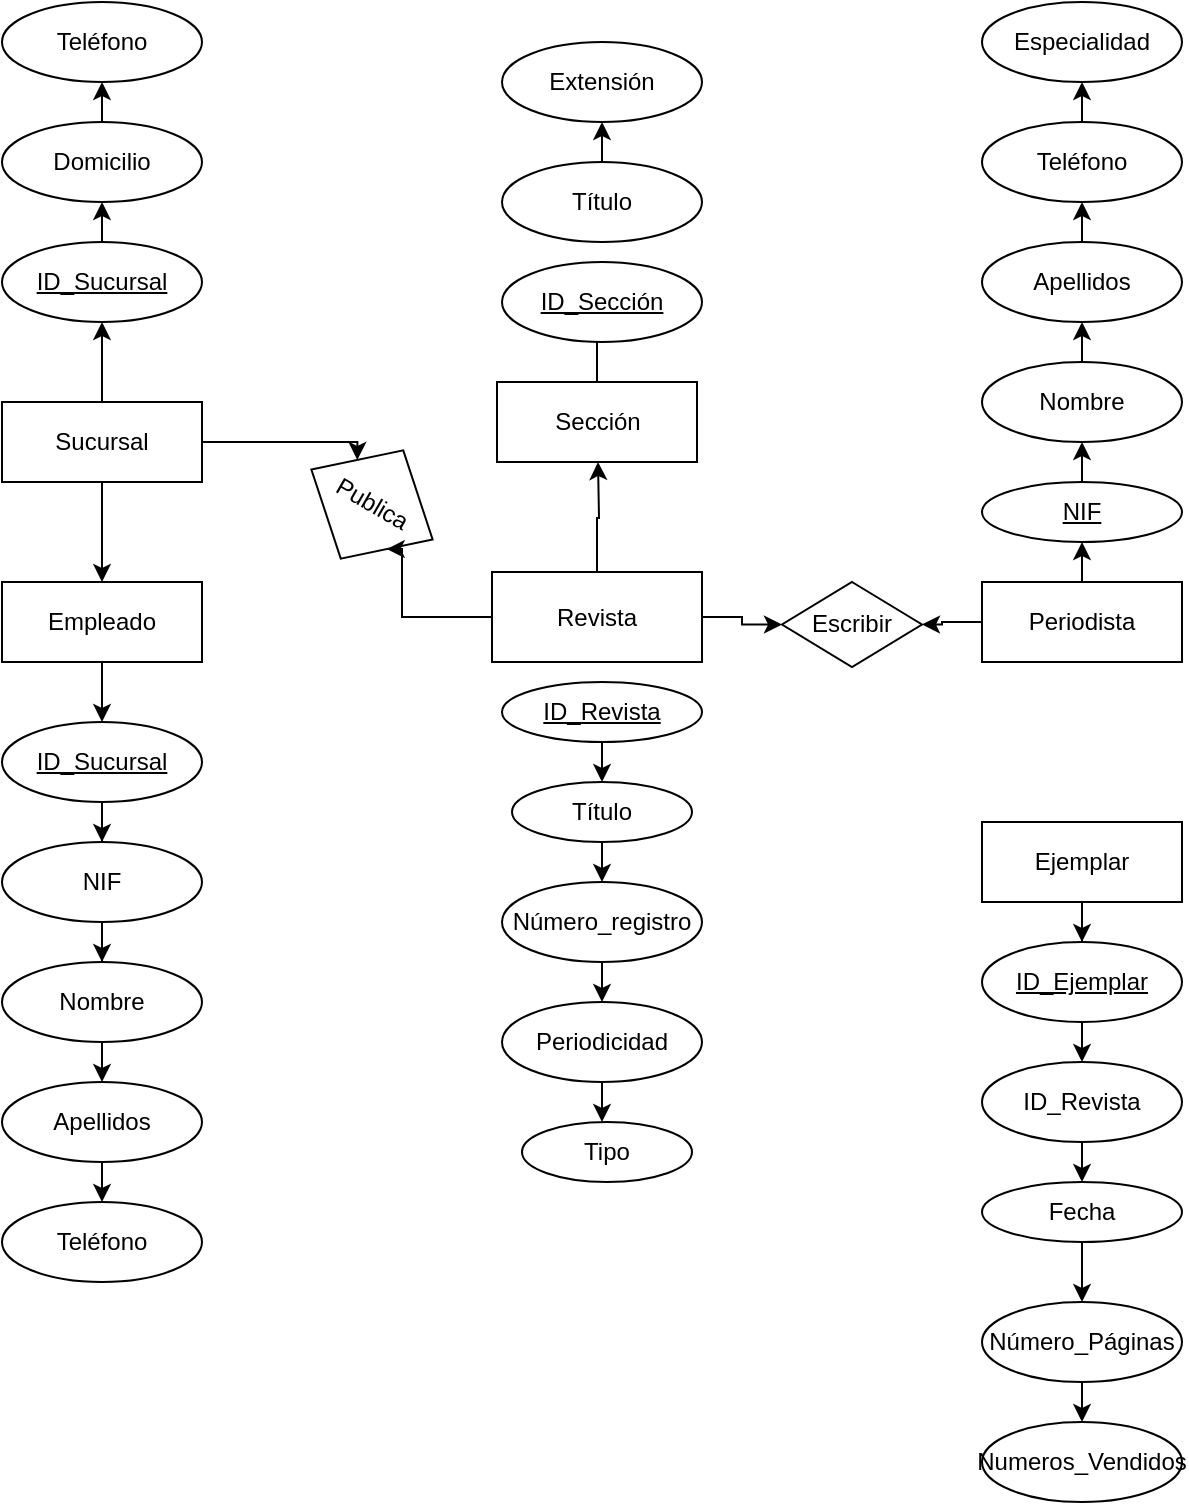 <mxfile version="24.7.7">
  <diagram name="Página-1" id="BYT3pglaiAQ-TZzWWh-H">
    <mxGraphModel dx="880" dy="1677" grid="1" gridSize="10" guides="1" tooltips="1" connect="1" arrows="1" fold="1" page="1" pageScale="1" pageWidth="827" pageHeight="1169" math="0" shadow="0">
      <root>
        <mxCell id="0" />
        <mxCell id="1" parent="0" />
        <mxCell id="GlYWj81vdLsw13kxkPKB-78" style="edgeStyle=orthogonalEdgeStyle;rounded=0;orthogonalLoop=1;jettySize=auto;html=1;" edge="1" parent="1" source="GlYWj81vdLsw13kxkPKB-3">
          <mxGeometry relative="1" as="geometry">
            <mxPoint x="610" y="410" as="targetPoint" />
          </mxGeometry>
        </mxCell>
        <mxCell id="GlYWj81vdLsw13kxkPKB-3" value="ID_Ejemplar" style="ellipse;whiteSpace=wrap;html=1;align=center;fontStyle=4;" vertex="1" parent="1">
          <mxGeometry x="560" y="350" width="100" height="40" as="geometry" />
        </mxCell>
        <mxCell id="GlYWj81vdLsw13kxkPKB-29" style="edgeStyle=orthogonalEdgeStyle;rounded=0;orthogonalLoop=1;jettySize=auto;html=1;" edge="1" parent="1" source="GlYWj81vdLsw13kxkPKB-4">
          <mxGeometry relative="1" as="geometry">
            <mxPoint x="120" y="-20" as="targetPoint" />
          </mxGeometry>
        </mxCell>
        <mxCell id="GlYWj81vdLsw13kxkPKB-4" value="ID_Sucursal" style="ellipse;whiteSpace=wrap;html=1;align=center;fontStyle=4;" vertex="1" parent="1">
          <mxGeometry x="70" width="100" height="40" as="geometry" />
        </mxCell>
        <mxCell id="GlYWj81vdLsw13kxkPKB-33" style="edgeStyle=orthogonalEdgeStyle;rounded=0;orthogonalLoop=1;jettySize=auto;html=1;entryX=0.5;entryY=0;entryDx=0;entryDy=0;" edge="1" parent="1" source="GlYWj81vdLsw13kxkPKB-5" target="GlYWj81vdLsw13kxkPKB-6">
          <mxGeometry relative="1" as="geometry" />
        </mxCell>
        <mxCell id="GlYWj81vdLsw13kxkPKB-5" value="ID_Sucursal" style="ellipse;whiteSpace=wrap;html=1;align=center;fontStyle=4;" vertex="1" parent="1">
          <mxGeometry x="70" y="240" width="100" height="40" as="geometry" />
        </mxCell>
        <mxCell id="GlYWj81vdLsw13kxkPKB-34" style="edgeStyle=orthogonalEdgeStyle;rounded=0;orthogonalLoop=1;jettySize=auto;html=1;entryX=0.5;entryY=0;entryDx=0;entryDy=0;" edge="1" parent="1" source="GlYWj81vdLsw13kxkPKB-6" target="GlYWj81vdLsw13kxkPKB-7">
          <mxGeometry relative="1" as="geometry" />
        </mxCell>
        <mxCell id="GlYWj81vdLsw13kxkPKB-6" value="NIF" style="ellipse;whiteSpace=wrap;html=1;align=center;" vertex="1" parent="1">
          <mxGeometry x="70" y="300" width="100" height="40" as="geometry" />
        </mxCell>
        <mxCell id="GlYWj81vdLsw13kxkPKB-35" style="edgeStyle=orthogonalEdgeStyle;rounded=0;orthogonalLoop=1;jettySize=auto;html=1;" edge="1" parent="1" source="GlYWj81vdLsw13kxkPKB-7">
          <mxGeometry relative="1" as="geometry">
            <mxPoint x="120" y="420" as="targetPoint" />
          </mxGeometry>
        </mxCell>
        <mxCell id="GlYWj81vdLsw13kxkPKB-7" value="Nombre" style="ellipse;whiteSpace=wrap;html=1;align=center;" vertex="1" parent="1">
          <mxGeometry x="70" y="360" width="100" height="40" as="geometry" />
        </mxCell>
        <mxCell id="GlYWj81vdLsw13kxkPKB-38" style="edgeStyle=orthogonalEdgeStyle;rounded=0;orthogonalLoop=1;jettySize=auto;html=1;" edge="1" parent="1" source="GlYWj81vdLsw13kxkPKB-8">
          <mxGeometry relative="1" as="geometry">
            <mxPoint x="120" y="480" as="targetPoint" />
          </mxGeometry>
        </mxCell>
        <mxCell id="GlYWj81vdLsw13kxkPKB-8" value="Apellidos" style="ellipse;whiteSpace=wrap;html=1;align=center;" vertex="1" parent="1">
          <mxGeometry x="70" y="420" width="100" height="40" as="geometry" />
        </mxCell>
        <mxCell id="GlYWj81vdLsw13kxkPKB-9" value="Escribir" style="shape=rhombus;perimeter=rhombusPerimeter;whiteSpace=wrap;html=1;align=center;" vertex="1" parent="1">
          <mxGeometry x="460" y="170" width="70" height="42.5" as="geometry" />
        </mxCell>
        <mxCell id="GlYWj81vdLsw13kxkPKB-10" value="Publica" style="shape=rhombus;perimeter=rhombusPerimeter;whiteSpace=wrap;html=1;align=center;rotation=30;" vertex="1" parent="1">
          <mxGeometry x="220" y="100" width="70" height="62.5" as="geometry" />
        </mxCell>
        <mxCell id="GlYWj81vdLsw13kxkPKB-24" style="edgeStyle=orthogonalEdgeStyle;rounded=0;orthogonalLoop=1;jettySize=auto;html=1;entryX=0.5;entryY=0;entryDx=0;entryDy=0;" edge="1" parent="1" source="GlYWj81vdLsw13kxkPKB-13" target="GlYWj81vdLsw13kxkPKB-14">
          <mxGeometry relative="1" as="geometry" />
        </mxCell>
        <mxCell id="GlYWj81vdLsw13kxkPKB-26" style="edgeStyle=orthogonalEdgeStyle;rounded=0;orthogonalLoop=1;jettySize=auto;html=1;entryX=0.5;entryY=1;entryDx=0;entryDy=0;" edge="1" parent="1" source="GlYWj81vdLsw13kxkPKB-13" target="GlYWj81vdLsw13kxkPKB-4">
          <mxGeometry relative="1" as="geometry" />
        </mxCell>
        <mxCell id="GlYWj81vdLsw13kxkPKB-55" style="edgeStyle=orthogonalEdgeStyle;rounded=0;orthogonalLoop=1;jettySize=auto;html=1;entryX=0;entryY=0;entryDx=0;entryDy=0;" edge="1" parent="1" source="GlYWj81vdLsw13kxkPKB-13" target="GlYWj81vdLsw13kxkPKB-10">
          <mxGeometry relative="1" as="geometry">
            <Array as="points">
              <mxPoint x="248" y="100" />
            </Array>
          </mxGeometry>
        </mxCell>
        <mxCell id="GlYWj81vdLsw13kxkPKB-13" value="Sucursal" style="whiteSpace=wrap;html=1;align=center;" vertex="1" parent="1">
          <mxGeometry x="70" y="80" width="100" height="40" as="geometry" />
        </mxCell>
        <mxCell id="GlYWj81vdLsw13kxkPKB-32" style="edgeStyle=orthogonalEdgeStyle;rounded=0;orthogonalLoop=1;jettySize=auto;html=1;entryX=0.5;entryY=0;entryDx=0;entryDy=0;" edge="1" parent="1" source="GlYWj81vdLsw13kxkPKB-14" target="GlYWj81vdLsw13kxkPKB-5">
          <mxGeometry relative="1" as="geometry" />
        </mxCell>
        <mxCell id="GlYWj81vdLsw13kxkPKB-14" value="Empleado" style="whiteSpace=wrap;html=1;align=center;" vertex="1" parent="1">
          <mxGeometry x="70" y="170" width="100" height="40" as="geometry" />
        </mxCell>
        <mxCell id="GlYWj81vdLsw13kxkPKB-77" style="edgeStyle=orthogonalEdgeStyle;rounded=0;orthogonalLoop=1;jettySize=auto;html=1;entryX=0.5;entryY=0;entryDx=0;entryDy=0;" edge="1" parent="1" source="GlYWj81vdLsw13kxkPKB-15" target="GlYWj81vdLsw13kxkPKB-3">
          <mxGeometry relative="1" as="geometry" />
        </mxCell>
        <mxCell id="GlYWj81vdLsw13kxkPKB-15" value="Ejemplar" style="whiteSpace=wrap;html=1;align=center;" vertex="1" parent="1">
          <mxGeometry x="560" y="290" width="100" height="40" as="geometry" />
        </mxCell>
        <mxCell id="GlYWj81vdLsw13kxkPKB-57" style="edgeStyle=orthogonalEdgeStyle;rounded=0;orthogonalLoop=1;jettySize=auto;html=1;entryX=1;entryY=0.5;entryDx=0;entryDy=0;" edge="1" parent="1" source="GlYWj81vdLsw13kxkPKB-16" target="GlYWj81vdLsw13kxkPKB-9">
          <mxGeometry relative="1" as="geometry" />
        </mxCell>
        <mxCell id="GlYWj81vdLsw13kxkPKB-84" style="edgeStyle=orthogonalEdgeStyle;rounded=0;orthogonalLoop=1;jettySize=auto;html=1;" edge="1" parent="1" source="GlYWj81vdLsw13kxkPKB-16">
          <mxGeometry relative="1" as="geometry">
            <mxPoint x="610" y="150" as="targetPoint" />
          </mxGeometry>
        </mxCell>
        <mxCell id="GlYWj81vdLsw13kxkPKB-16" value="Periodista" style="whiteSpace=wrap;html=1;align=center;" vertex="1" parent="1">
          <mxGeometry x="560" y="170" width="100" height="40" as="geometry" />
        </mxCell>
        <mxCell id="GlYWj81vdLsw13kxkPKB-56" style="edgeStyle=orthogonalEdgeStyle;rounded=0;orthogonalLoop=1;jettySize=auto;html=1;entryX=1;entryY=1;entryDx=0;entryDy=0;" edge="1" parent="1" source="GlYWj81vdLsw13kxkPKB-17" target="GlYWj81vdLsw13kxkPKB-10">
          <mxGeometry relative="1" as="geometry">
            <Array as="points">
              <mxPoint x="270" y="188" />
              <mxPoint x="270" y="154" />
            </Array>
          </mxGeometry>
        </mxCell>
        <mxCell id="GlYWj81vdLsw13kxkPKB-59" style="edgeStyle=orthogonalEdgeStyle;rounded=0;orthogonalLoop=1;jettySize=auto;html=1;entryX=0;entryY=0.5;entryDx=0;entryDy=0;" edge="1" parent="1" source="GlYWj81vdLsw13kxkPKB-17" target="GlYWj81vdLsw13kxkPKB-9">
          <mxGeometry relative="1" as="geometry">
            <Array as="points">
              <mxPoint x="440" y="188" />
              <mxPoint x="440" y="191" />
            </Array>
          </mxGeometry>
        </mxCell>
        <mxCell id="GlYWj81vdLsw13kxkPKB-60" style="edgeStyle=orthogonalEdgeStyle;rounded=0;orthogonalLoop=1;jettySize=auto;html=1;" edge="1" parent="1" source="GlYWj81vdLsw13kxkPKB-17">
          <mxGeometry relative="1" as="geometry">
            <mxPoint x="368" y="110" as="targetPoint" />
          </mxGeometry>
        </mxCell>
        <mxCell id="GlYWj81vdLsw13kxkPKB-17" value="Revista" style="whiteSpace=wrap;html=1;align=center;" vertex="1" parent="1">
          <mxGeometry x="315" y="165" width="105" height="45" as="geometry" />
        </mxCell>
        <mxCell id="GlYWj81vdLsw13kxkPKB-65" style="edgeStyle=orthogonalEdgeStyle;rounded=0;orthogonalLoop=1;jettySize=auto;html=1;" edge="1" parent="1" source="GlYWj81vdLsw13kxkPKB-18">
          <mxGeometry relative="1" as="geometry">
            <mxPoint x="367.5" y="20" as="targetPoint" />
          </mxGeometry>
        </mxCell>
        <mxCell id="GlYWj81vdLsw13kxkPKB-18" value="Sección" style="whiteSpace=wrap;html=1;align=center;" vertex="1" parent="1">
          <mxGeometry x="317.5" y="70" width="100" height="40" as="geometry" />
        </mxCell>
        <mxCell id="GlYWj81vdLsw13kxkPKB-31" style="edgeStyle=orthogonalEdgeStyle;rounded=0;orthogonalLoop=1;jettySize=auto;html=1;" edge="1" parent="1" source="GlYWj81vdLsw13kxkPKB-27">
          <mxGeometry relative="1" as="geometry">
            <mxPoint x="120" y="-80" as="targetPoint" />
          </mxGeometry>
        </mxCell>
        <mxCell id="GlYWj81vdLsw13kxkPKB-27" value="Domicilio" style="ellipse;whiteSpace=wrap;html=1;align=center;" vertex="1" parent="1">
          <mxGeometry x="70" y="-60" width="100" height="40" as="geometry" />
        </mxCell>
        <mxCell id="GlYWj81vdLsw13kxkPKB-28" value="Teléfono" style="ellipse;whiteSpace=wrap;html=1;align=center;" vertex="1" parent="1">
          <mxGeometry x="70" y="-120" width="100" height="40" as="geometry" />
        </mxCell>
        <mxCell id="GlYWj81vdLsw13kxkPKB-44" style="edgeStyle=orthogonalEdgeStyle;rounded=0;orthogonalLoop=1;jettySize=auto;html=1;" edge="1" parent="1" source="GlYWj81vdLsw13kxkPKB-36">
          <mxGeometry relative="1" as="geometry">
            <mxPoint x="370" y="270" as="targetPoint" />
          </mxGeometry>
        </mxCell>
        <mxCell id="GlYWj81vdLsw13kxkPKB-36" value="ID_Revista" style="ellipse;whiteSpace=wrap;html=1;align=center;fontStyle=4;" vertex="1" parent="1">
          <mxGeometry x="320" y="220" width="100" height="30" as="geometry" />
        </mxCell>
        <mxCell id="GlYWj81vdLsw13kxkPKB-37" value="Teléfono" style="ellipse;whiteSpace=wrap;html=1;align=center;" vertex="1" parent="1">
          <mxGeometry x="70" y="480" width="100" height="40" as="geometry" />
        </mxCell>
        <mxCell id="GlYWj81vdLsw13kxkPKB-45" style="edgeStyle=orthogonalEdgeStyle;rounded=0;orthogonalLoop=1;jettySize=auto;html=1;" edge="1" parent="1" source="GlYWj81vdLsw13kxkPKB-39">
          <mxGeometry relative="1" as="geometry">
            <mxPoint x="370" y="320" as="targetPoint" />
          </mxGeometry>
        </mxCell>
        <mxCell id="GlYWj81vdLsw13kxkPKB-39" value="Título" style="ellipse;whiteSpace=wrap;html=1;align=center;" vertex="1" parent="1">
          <mxGeometry x="325" y="270" width="90" height="30" as="geometry" />
        </mxCell>
        <mxCell id="GlYWj81vdLsw13kxkPKB-46" style="edgeStyle=orthogonalEdgeStyle;rounded=0;orthogonalLoop=1;jettySize=auto;html=1;" edge="1" parent="1" source="GlYWj81vdLsw13kxkPKB-40">
          <mxGeometry relative="1" as="geometry">
            <mxPoint x="370" y="380" as="targetPoint" />
          </mxGeometry>
        </mxCell>
        <mxCell id="GlYWj81vdLsw13kxkPKB-40" value="Número_registro" style="ellipse;whiteSpace=wrap;html=1;align=center;" vertex="1" parent="1">
          <mxGeometry x="320" y="320" width="100" height="40" as="geometry" />
        </mxCell>
        <mxCell id="GlYWj81vdLsw13kxkPKB-49" style="edgeStyle=orthogonalEdgeStyle;rounded=0;orthogonalLoop=1;jettySize=auto;html=1;" edge="1" parent="1" source="GlYWj81vdLsw13kxkPKB-41">
          <mxGeometry relative="1" as="geometry">
            <mxPoint x="370" y="440" as="targetPoint" />
          </mxGeometry>
        </mxCell>
        <mxCell id="GlYWj81vdLsw13kxkPKB-41" value="Periodicidad" style="ellipse;whiteSpace=wrap;html=1;align=center;" vertex="1" parent="1">
          <mxGeometry x="320" y="380" width="100" height="40" as="geometry" />
        </mxCell>
        <mxCell id="GlYWj81vdLsw13kxkPKB-42" value="Tipo" style="ellipse;whiteSpace=wrap;html=1;align=center;" vertex="1" parent="1">
          <mxGeometry x="330" y="440" width="85" height="30" as="geometry" />
        </mxCell>
        <mxCell id="GlYWj81vdLsw13kxkPKB-89" style="edgeStyle=orthogonalEdgeStyle;rounded=0;orthogonalLoop=1;jettySize=auto;html=1;" edge="1" parent="1" source="GlYWj81vdLsw13kxkPKB-50">
          <mxGeometry relative="1" as="geometry">
            <mxPoint x="610" y="40" as="targetPoint" />
          </mxGeometry>
        </mxCell>
        <mxCell id="GlYWj81vdLsw13kxkPKB-50" value="Nombre" style="ellipse;whiteSpace=wrap;html=1;align=center;" vertex="1" parent="1">
          <mxGeometry x="560" y="60" width="100" height="40" as="geometry" />
        </mxCell>
        <mxCell id="GlYWj81vdLsw13kxkPKB-87" style="edgeStyle=orthogonalEdgeStyle;rounded=0;orthogonalLoop=1;jettySize=auto;html=1;" edge="1" parent="1" source="GlYWj81vdLsw13kxkPKB-51">
          <mxGeometry relative="1" as="geometry">
            <mxPoint x="610" y="100" as="targetPoint" />
          </mxGeometry>
        </mxCell>
        <mxCell id="GlYWj81vdLsw13kxkPKB-51" value="NIF" style="ellipse;whiteSpace=wrap;html=1;align=center;fontStyle=4;" vertex="1" parent="1">
          <mxGeometry x="560" y="120" width="100" height="30" as="geometry" />
        </mxCell>
        <mxCell id="GlYWj81vdLsw13kxkPKB-90" style="edgeStyle=orthogonalEdgeStyle;rounded=0;orthogonalLoop=1;jettySize=auto;html=1;" edge="1" parent="1" source="GlYWj81vdLsw13kxkPKB-52">
          <mxGeometry relative="1" as="geometry">
            <mxPoint x="610" y="-20" as="targetPoint" />
          </mxGeometry>
        </mxCell>
        <mxCell id="GlYWj81vdLsw13kxkPKB-52" value="Apellidos" style="ellipse;whiteSpace=wrap;html=1;align=center;" vertex="1" parent="1">
          <mxGeometry x="560" width="100" height="40" as="geometry" />
        </mxCell>
        <mxCell id="GlYWj81vdLsw13kxkPKB-91" style="edgeStyle=orthogonalEdgeStyle;rounded=0;orthogonalLoop=1;jettySize=auto;html=1;" edge="1" parent="1" source="GlYWj81vdLsw13kxkPKB-53">
          <mxGeometry relative="1" as="geometry">
            <mxPoint x="610" y="-80" as="targetPoint" />
          </mxGeometry>
        </mxCell>
        <mxCell id="GlYWj81vdLsw13kxkPKB-53" value="Teléfono" style="ellipse;whiteSpace=wrap;html=1;align=center;" vertex="1" parent="1">
          <mxGeometry x="560" y="-60" width="100" height="40" as="geometry" />
        </mxCell>
        <mxCell id="GlYWj81vdLsw13kxkPKB-54" value="Especialidad" style="ellipse;whiteSpace=wrap;html=1;align=center;" vertex="1" parent="1">
          <mxGeometry x="560" y="-120" width="100" height="40" as="geometry" />
        </mxCell>
        <mxCell id="GlYWj81vdLsw13kxkPKB-61" value="ID_Sección" style="ellipse;whiteSpace=wrap;html=1;align=center;fontStyle=4;" vertex="1" parent="1">
          <mxGeometry x="320" y="10" width="100" height="40" as="geometry" />
        </mxCell>
        <mxCell id="GlYWj81vdLsw13kxkPKB-63" value="Extensión" style="ellipse;whiteSpace=wrap;html=1;align=center;" vertex="1" parent="1">
          <mxGeometry x="320" y="-100" width="100" height="40" as="geometry" />
        </mxCell>
        <mxCell id="GlYWj81vdLsw13kxkPKB-72" style="edgeStyle=orthogonalEdgeStyle;rounded=0;orthogonalLoop=1;jettySize=auto;html=1;" edge="1" parent="1" source="GlYWj81vdLsw13kxkPKB-62">
          <mxGeometry relative="1" as="geometry">
            <mxPoint x="370" y="-60" as="targetPoint" />
          </mxGeometry>
        </mxCell>
        <mxCell id="GlYWj81vdLsw13kxkPKB-62" value="Título" style="ellipse;whiteSpace=wrap;html=1;align=center;" vertex="1" parent="1">
          <mxGeometry x="320" y="-40" width="100" height="40" as="geometry" />
        </mxCell>
        <mxCell id="GlYWj81vdLsw13kxkPKB-79" style="edgeStyle=orthogonalEdgeStyle;rounded=0;orthogonalLoop=1;jettySize=auto;html=1;" edge="1" parent="1" source="GlYWj81vdLsw13kxkPKB-73">
          <mxGeometry relative="1" as="geometry">
            <mxPoint x="610" y="470" as="targetPoint" />
          </mxGeometry>
        </mxCell>
        <mxCell id="GlYWj81vdLsw13kxkPKB-73" value="ID_Revista" style="ellipse;whiteSpace=wrap;html=1;align=center;" vertex="1" parent="1">
          <mxGeometry x="560" y="410" width="100" height="40" as="geometry" />
        </mxCell>
        <mxCell id="GlYWj81vdLsw13kxkPKB-81" style="edgeStyle=orthogonalEdgeStyle;rounded=0;orthogonalLoop=1;jettySize=auto;html=1;entryX=0.5;entryY=0;entryDx=0;entryDy=0;" edge="1" parent="1" source="GlYWj81vdLsw13kxkPKB-74" target="GlYWj81vdLsw13kxkPKB-75">
          <mxGeometry relative="1" as="geometry" />
        </mxCell>
        <mxCell id="GlYWj81vdLsw13kxkPKB-74" value="Fecha" style="ellipse;whiteSpace=wrap;html=1;align=center;" vertex="1" parent="1">
          <mxGeometry x="560" y="470" width="100" height="30" as="geometry" />
        </mxCell>
        <mxCell id="GlYWj81vdLsw13kxkPKB-82" style="edgeStyle=orthogonalEdgeStyle;rounded=0;orthogonalLoop=1;jettySize=auto;html=1;" edge="1" parent="1" source="GlYWj81vdLsw13kxkPKB-75">
          <mxGeometry relative="1" as="geometry">
            <mxPoint x="610" y="590" as="targetPoint" />
          </mxGeometry>
        </mxCell>
        <mxCell id="GlYWj81vdLsw13kxkPKB-75" value="Número_Páginas" style="ellipse;whiteSpace=wrap;html=1;align=center;" vertex="1" parent="1">
          <mxGeometry x="560" y="530" width="100" height="40" as="geometry" />
        </mxCell>
        <mxCell id="GlYWj81vdLsw13kxkPKB-76" value="Numeros_Vendidos" style="ellipse;whiteSpace=wrap;html=1;align=center;" vertex="1" parent="1">
          <mxGeometry x="560" y="590" width="100" height="40" as="geometry" />
        </mxCell>
      </root>
    </mxGraphModel>
  </diagram>
</mxfile>
